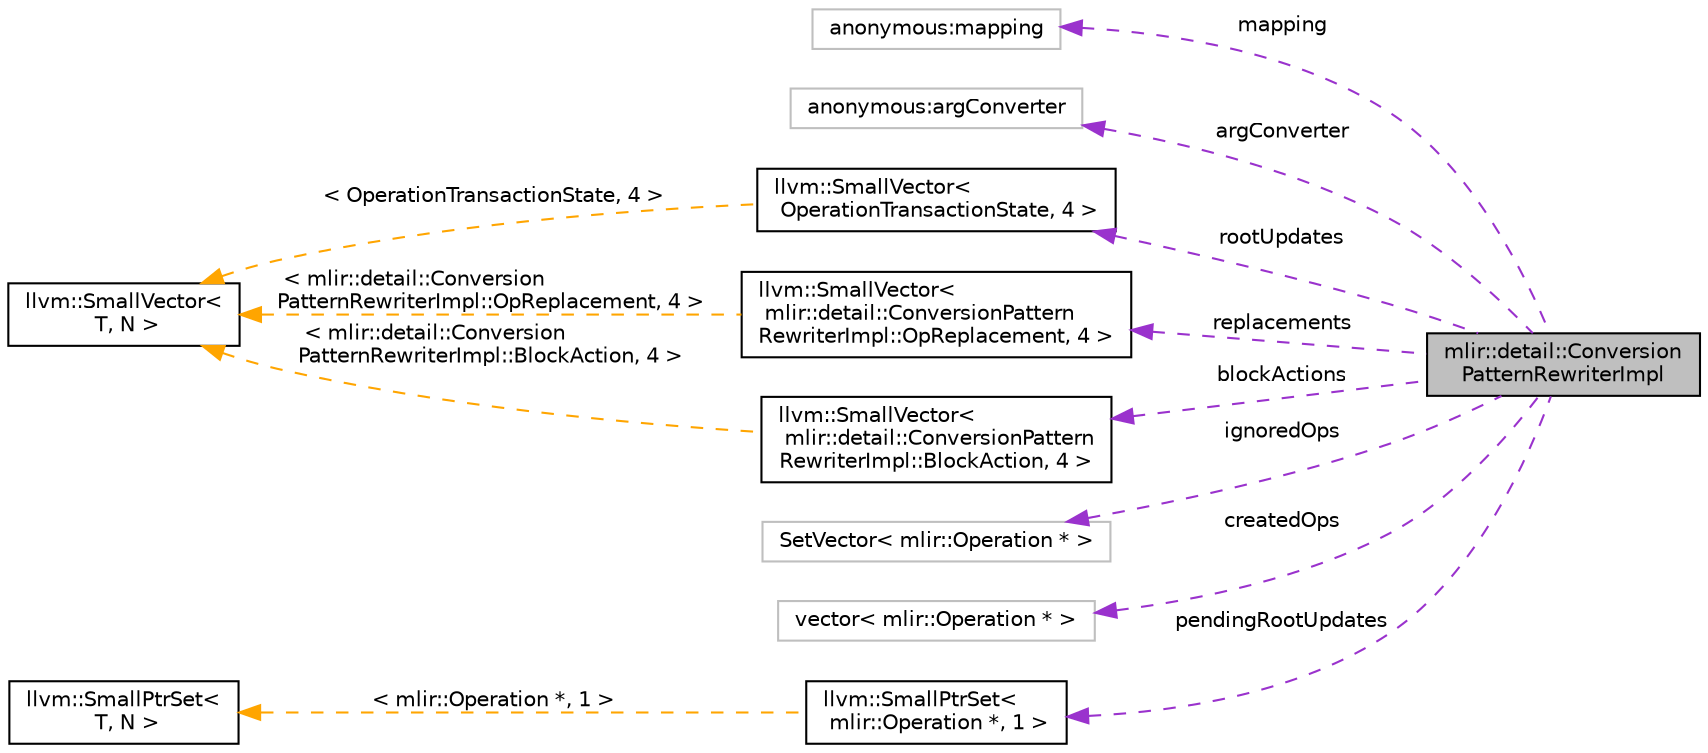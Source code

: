 digraph "mlir::detail::ConversionPatternRewriterImpl"
{
  bgcolor="transparent";
  edge [fontname="Helvetica",fontsize="10",labelfontname="Helvetica",labelfontsize="10"];
  node [fontname="Helvetica",fontsize="10",shape=record];
  rankdir="LR";
  Node1 [label="mlir::detail::Conversion\lPatternRewriterImpl",height=0.2,width=0.4,color="black", fillcolor="grey75", style="filled", fontcolor="black"];
  Node2 -> Node1 [dir="back",color="darkorchid3",fontsize="10",style="dashed",label=" mapping" ,fontname="Helvetica"];
  Node2 [label="anonymous:mapping",height=0.2,width=0.4,color="grey75",tooltip="This class wraps a BlockAndValueMapping to provide recursive lookup functionality, i.e. "];
  Node3 -> Node1 [dir="back",color="darkorchid3",fontsize="10",style="dashed",label=" argConverter" ,fontname="Helvetica"];
  Node3 [label="anonymous:argConverter",height=0.2,width=0.4,color="grey75",tooltip="This class provides a simple interface for converting the types of block arguments. "];
  Node4 -> Node1 [dir="back",color="darkorchid3",fontsize="10",style="dashed",label=" rootUpdates" ,fontname="Helvetica"];
  Node4 [label="llvm::SmallVector\<\l OperationTransactionState, 4 \>",height=0.2,width=0.4,color="black",URL="$classllvm_1_1SmallVector.html"];
  Node5 -> Node4 [dir="back",color="orange",fontsize="10",style="dashed",label=" \< OperationTransactionState, 4 \>" ,fontname="Helvetica"];
  Node5 [label="llvm::SmallVector\<\l T, N \>",height=0.2,width=0.4,color="black",URL="$classllvm_1_1SmallVector.html"];
  Node6 -> Node1 [dir="back",color="darkorchid3",fontsize="10",style="dashed",label=" ignoredOps" ,fontname="Helvetica"];
  Node6 [label="SetVector\< mlir::Operation * \>",height=0.2,width=0.4,color="grey75"];
  Node7 -> Node1 [dir="back",color="darkorchid3",fontsize="10",style="dashed",label=" createdOps" ,fontname="Helvetica"];
  Node7 [label="vector\< mlir::Operation * \>",height=0.2,width=0.4,color="grey75"];
  Node8 -> Node1 [dir="back",color="darkorchid3",fontsize="10",style="dashed",label=" replacements" ,fontname="Helvetica"];
  Node8 [label="llvm::SmallVector\<\l mlir::detail::ConversionPattern\lRewriterImpl::OpReplacement, 4 \>",height=0.2,width=0.4,color="black",URL="$classllvm_1_1SmallVector.html"];
  Node5 -> Node8 [dir="back",color="orange",fontsize="10",style="dashed",label=" \< mlir::detail::Conversion\lPatternRewriterImpl::OpReplacement, 4 \>" ,fontname="Helvetica"];
  Node9 -> Node1 [dir="back",color="darkorchid3",fontsize="10",style="dashed",label=" pendingRootUpdates" ,fontname="Helvetica"];
  Node9 [label="llvm::SmallPtrSet\<\l mlir::Operation *, 1 \>",height=0.2,width=0.4,color="black",URL="$classllvm_1_1SmallPtrSet.html"];
  Node10 -> Node9 [dir="back",color="orange",fontsize="10",style="dashed",label=" \< mlir::Operation *, 1 \>" ,fontname="Helvetica"];
  Node10 [label="llvm::SmallPtrSet\<\l T, N \>",height=0.2,width=0.4,color="black",URL="$classllvm_1_1SmallPtrSet.html"];
  Node11 -> Node1 [dir="back",color="darkorchid3",fontsize="10",style="dashed",label=" blockActions" ,fontname="Helvetica"];
  Node11 [label="llvm::SmallVector\<\l mlir::detail::ConversionPattern\lRewriterImpl::BlockAction, 4 \>",height=0.2,width=0.4,color="black",URL="$classllvm_1_1SmallVector.html"];
  Node5 -> Node11 [dir="back",color="orange",fontsize="10",style="dashed",label=" \< mlir::detail::Conversion\lPatternRewriterImpl::BlockAction, 4 \>" ,fontname="Helvetica"];
}
